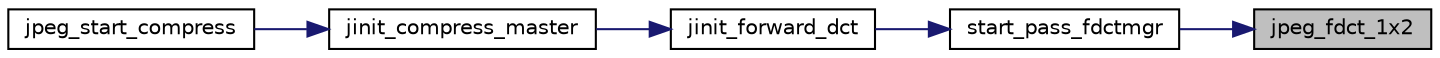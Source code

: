 digraph "jpeg_fdct_1x2"
{
 // LATEX_PDF_SIZE
  bgcolor="transparent";
  edge [fontname="Helvetica",fontsize="10",labelfontname="Helvetica",labelfontsize="10"];
  node [fontname="Helvetica",fontsize="10",shape=record];
  rankdir="RL";
  Node73 [label="jpeg_fdct_1x2",height=0.2,width=0.4,color="black", fillcolor="grey75", style="filled", fontcolor="black",tooltip=" "];
  Node73 -> Node74 [dir="back",color="midnightblue",fontsize="10",style="solid"];
  Node74 [label="start_pass_fdctmgr",height=0.2,width=0.4,color="black",URL="$jcdctmgr_8c.html#a909c98d4298fb13a7deba29ff28529f0",tooltip=" "];
  Node74 -> Node75 [dir="back",color="midnightblue",fontsize="10",style="solid"];
  Node75 [label="jinit_forward_dct",height=0.2,width=0.4,color="black",URL="$jcdctmgr_8c.html#a5ef01444bb5e9364b2e5c5c956209a07",tooltip=" "];
  Node75 -> Node76 [dir="back",color="midnightblue",fontsize="10",style="solid"];
  Node76 [label="jinit_compress_master",height=0.2,width=0.4,color="black",URL="$jcinit_8c.html#a9b434908559c6849283fcac944250b3b",tooltip=" "];
  Node76 -> Node77 [dir="back",color="midnightblue",fontsize="10",style="solid"];
  Node77 [label="jpeg_start_compress",height=0.2,width=0.4,color="black",URL="$jcapistd_8c.html#aacff7627af44bc9457601ba15577162d",tooltip=" "];
}
